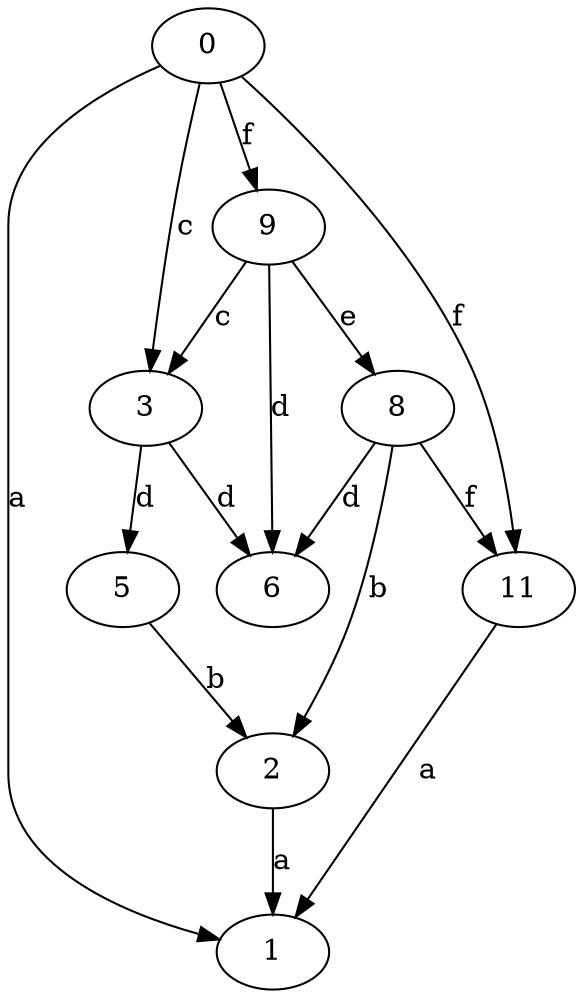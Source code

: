 strict digraph  {
0;
1;
2;
3;
5;
6;
8;
9;
11;
0 -> 1  [label=a];
0 -> 3  [label=c];
0 -> 9  [label=f];
0 -> 11  [label=f];
2 -> 1  [label=a];
3 -> 5  [label=d];
3 -> 6  [label=d];
5 -> 2  [label=b];
8 -> 2  [label=b];
8 -> 6  [label=d];
8 -> 11  [label=f];
9 -> 3  [label=c];
9 -> 6  [label=d];
9 -> 8  [label=e];
11 -> 1  [label=a];
}
